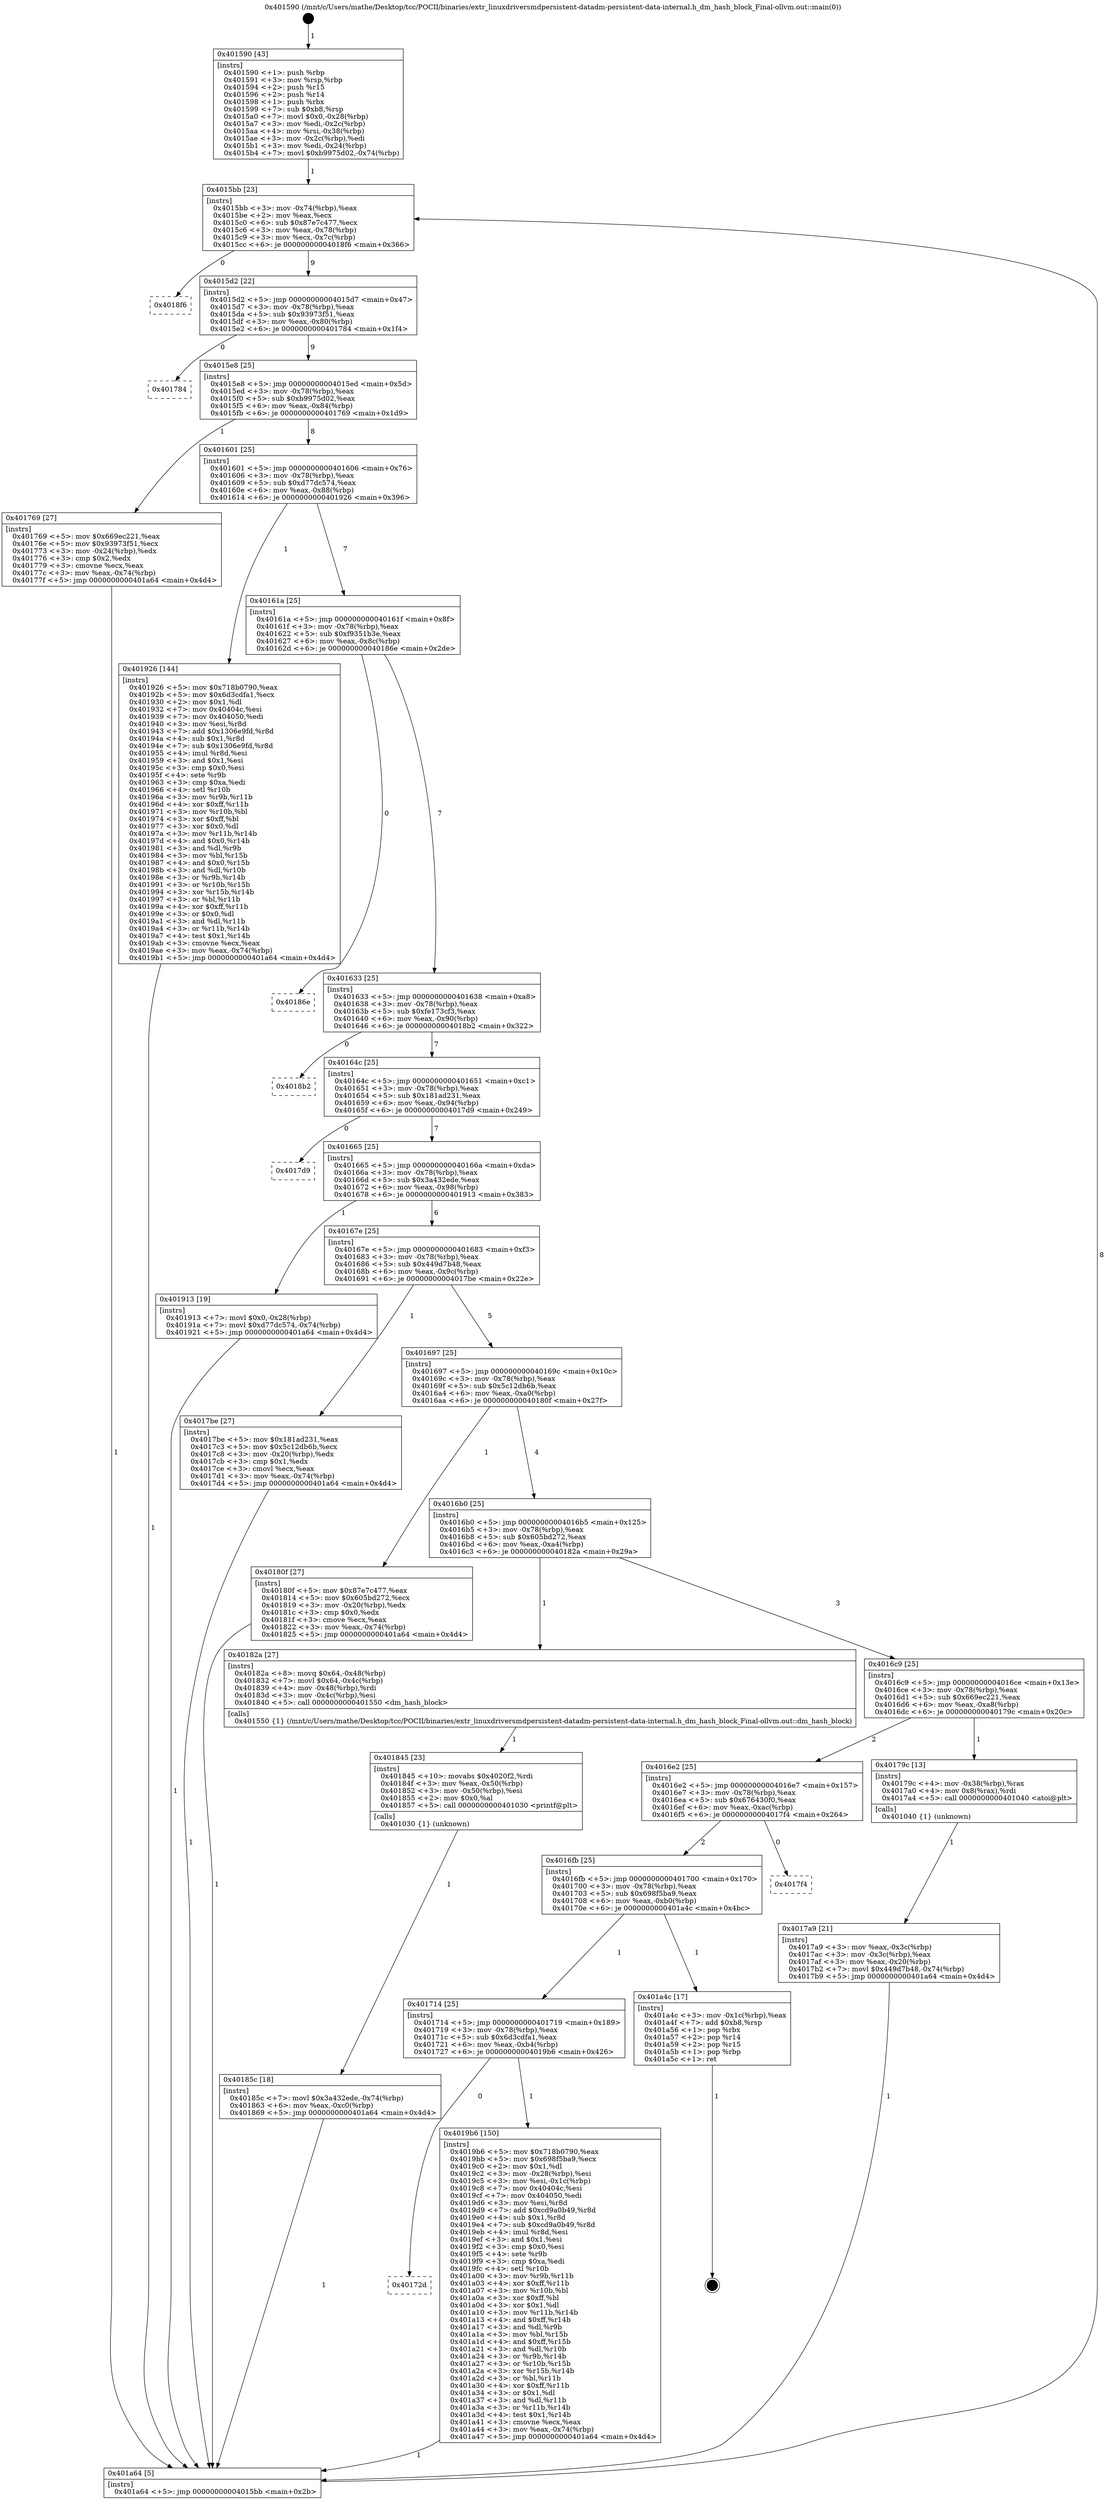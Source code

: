 digraph "0x401590" {
  label = "0x401590 (/mnt/c/Users/mathe/Desktop/tcc/POCII/binaries/extr_linuxdriversmdpersistent-datadm-persistent-data-internal.h_dm_hash_block_Final-ollvm.out::main(0))"
  labelloc = "t"
  node[shape=record]

  Entry [label="",width=0.3,height=0.3,shape=circle,fillcolor=black,style=filled]
  "0x4015bb" [label="{
     0x4015bb [23]\l
     | [instrs]\l
     &nbsp;&nbsp;0x4015bb \<+3\>: mov -0x74(%rbp),%eax\l
     &nbsp;&nbsp;0x4015be \<+2\>: mov %eax,%ecx\l
     &nbsp;&nbsp;0x4015c0 \<+6\>: sub $0x87e7c477,%ecx\l
     &nbsp;&nbsp;0x4015c6 \<+3\>: mov %eax,-0x78(%rbp)\l
     &nbsp;&nbsp;0x4015c9 \<+3\>: mov %ecx,-0x7c(%rbp)\l
     &nbsp;&nbsp;0x4015cc \<+6\>: je 00000000004018f6 \<main+0x366\>\l
  }"]
  "0x4018f6" [label="{
     0x4018f6\l
  }", style=dashed]
  "0x4015d2" [label="{
     0x4015d2 [22]\l
     | [instrs]\l
     &nbsp;&nbsp;0x4015d2 \<+5\>: jmp 00000000004015d7 \<main+0x47\>\l
     &nbsp;&nbsp;0x4015d7 \<+3\>: mov -0x78(%rbp),%eax\l
     &nbsp;&nbsp;0x4015da \<+5\>: sub $0x93973f51,%eax\l
     &nbsp;&nbsp;0x4015df \<+3\>: mov %eax,-0x80(%rbp)\l
     &nbsp;&nbsp;0x4015e2 \<+6\>: je 0000000000401784 \<main+0x1f4\>\l
  }"]
  Exit [label="",width=0.3,height=0.3,shape=circle,fillcolor=black,style=filled,peripheries=2]
  "0x401784" [label="{
     0x401784\l
  }", style=dashed]
  "0x4015e8" [label="{
     0x4015e8 [25]\l
     | [instrs]\l
     &nbsp;&nbsp;0x4015e8 \<+5\>: jmp 00000000004015ed \<main+0x5d\>\l
     &nbsp;&nbsp;0x4015ed \<+3\>: mov -0x78(%rbp),%eax\l
     &nbsp;&nbsp;0x4015f0 \<+5\>: sub $0xb9975d02,%eax\l
     &nbsp;&nbsp;0x4015f5 \<+6\>: mov %eax,-0x84(%rbp)\l
     &nbsp;&nbsp;0x4015fb \<+6\>: je 0000000000401769 \<main+0x1d9\>\l
  }"]
  "0x40172d" [label="{
     0x40172d\l
  }", style=dashed]
  "0x401769" [label="{
     0x401769 [27]\l
     | [instrs]\l
     &nbsp;&nbsp;0x401769 \<+5\>: mov $0x669ec221,%eax\l
     &nbsp;&nbsp;0x40176e \<+5\>: mov $0x93973f51,%ecx\l
     &nbsp;&nbsp;0x401773 \<+3\>: mov -0x24(%rbp),%edx\l
     &nbsp;&nbsp;0x401776 \<+3\>: cmp $0x2,%edx\l
     &nbsp;&nbsp;0x401779 \<+3\>: cmovne %ecx,%eax\l
     &nbsp;&nbsp;0x40177c \<+3\>: mov %eax,-0x74(%rbp)\l
     &nbsp;&nbsp;0x40177f \<+5\>: jmp 0000000000401a64 \<main+0x4d4\>\l
  }"]
  "0x401601" [label="{
     0x401601 [25]\l
     | [instrs]\l
     &nbsp;&nbsp;0x401601 \<+5\>: jmp 0000000000401606 \<main+0x76\>\l
     &nbsp;&nbsp;0x401606 \<+3\>: mov -0x78(%rbp),%eax\l
     &nbsp;&nbsp;0x401609 \<+5\>: sub $0xd77dc574,%eax\l
     &nbsp;&nbsp;0x40160e \<+6\>: mov %eax,-0x88(%rbp)\l
     &nbsp;&nbsp;0x401614 \<+6\>: je 0000000000401926 \<main+0x396\>\l
  }"]
  "0x401a64" [label="{
     0x401a64 [5]\l
     | [instrs]\l
     &nbsp;&nbsp;0x401a64 \<+5\>: jmp 00000000004015bb \<main+0x2b\>\l
  }"]
  "0x401590" [label="{
     0x401590 [43]\l
     | [instrs]\l
     &nbsp;&nbsp;0x401590 \<+1\>: push %rbp\l
     &nbsp;&nbsp;0x401591 \<+3\>: mov %rsp,%rbp\l
     &nbsp;&nbsp;0x401594 \<+2\>: push %r15\l
     &nbsp;&nbsp;0x401596 \<+2\>: push %r14\l
     &nbsp;&nbsp;0x401598 \<+1\>: push %rbx\l
     &nbsp;&nbsp;0x401599 \<+7\>: sub $0xb8,%rsp\l
     &nbsp;&nbsp;0x4015a0 \<+7\>: movl $0x0,-0x28(%rbp)\l
     &nbsp;&nbsp;0x4015a7 \<+3\>: mov %edi,-0x2c(%rbp)\l
     &nbsp;&nbsp;0x4015aa \<+4\>: mov %rsi,-0x38(%rbp)\l
     &nbsp;&nbsp;0x4015ae \<+3\>: mov -0x2c(%rbp),%edi\l
     &nbsp;&nbsp;0x4015b1 \<+3\>: mov %edi,-0x24(%rbp)\l
     &nbsp;&nbsp;0x4015b4 \<+7\>: movl $0xb9975d02,-0x74(%rbp)\l
  }"]
  "0x4019b6" [label="{
     0x4019b6 [150]\l
     | [instrs]\l
     &nbsp;&nbsp;0x4019b6 \<+5\>: mov $0x718b0790,%eax\l
     &nbsp;&nbsp;0x4019bb \<+5\>: mov $0x698f5ba9,%ecx\l
     &nbsp;&nbsp;0x4019c0 \<+2\>: mov $0x1,%dl\l
     &nbsp;&nbsp;0x4019c2 \<+3\>: mov -0x28(%rbp),%esi\l
     &nbsp;&nbsp;0x4019c5 \<+3\>: mov %esi,-0x1c(%rbp)\l
     &nbsp;&nbsp;0x4019c8 \<+7\>: mov 0x40404c,%esi\l
     &nbsp;&nbsp;0x4019cf \<+7\>: mov 0x404050,%edi\l
     &nbsp;&nbsp;0x4019d6 \<+3\>: mov %esi,%r8d\l
     &nbsp;&nbsp;0x4019d9 \<+7\>: add $0xcd9a0b49,%r8d\l
     &nbsp;&nbsp;0x4019e0 \<+4\>: sub $0x1,%r8d\l
     &nbsp;&nbsp;0x4019e4 \<+7\>: sub $0xcd9a0b49,%r8d\l
     &nbsp;&nbsp;0x4019eb \<+4\>: imul %r8d,%esi\l
     &nbsp;&nbsp;0x4019ef \<+3\>: and $0x1,%esi\l
     &nbsp;&nbsp;0x4019f2 \<+3\>: cmp $0x0,%esi\l
     &nbsp;&nbsp;0x4019f5 \<+4\>: sete %r9b\l
     &nbsp;&nbsp;0x4019f9 \<+3\>: cmp $0xa,%edi\l
     &nbsp;&nbsp;0x4019fc \<+4\>: setl %r10b\l
     &nbsp;&nbsp;0x401a00 \<+3\>: mov %r9b,%r11b\l
     &nbsp;&nbsp;0x401a03 \<+4\>: xor $0xff,%r11b\l
     &nbsp;&nbsp;0x401a07 \<+3\>: mov %r10b,%bl\l
     &nbsp;&nbsp;0x401a0a \<+3\>: xor $0xff,%bl\l
     &nbsp;&nbsp;0x401a0d \<+3\>: xor $0x1,%dl\l
     &nbsp;&nbsp;0x401a10 \<+3\>: mov %r11b,%r14b\l
     &nbsp;&nbsp;0x401a13 \<+4\>: and $0xff,%r14b\l
     &nbsp;&nbsp;0x401a17 \<+3\>: and %dl,%r9b\l
     &nbsp;&nbsp;0x401a1a \<+3\>: mov %bl,%r15b\l
     &nbsp;&nbsp;0x401a1d \<+4\>: and $0xff,%r15b\l
     &nbsp;&nbsp;0x401a21 \<+3\>: and %dl,%r10b\l
     &nbsp;&nbsp;0x401a24 \<+3\>: or %r9b,%r14b\l
     &nbsp;&nbsp;0x401a27 \<+3\>: or %r10b,%r15b\l
     &nbsp;&nbsp;0x401a2a \<+3\>: xor %r15b,%r14b\l
     &nbsp;&nbsp;0x401a2d \<+3\>: or %bl,%r11b\l
     &nbsp;&nbsp;0x401a30 \<+4\>: xor $0xff,%r11b\l
     &nbsp;&nbsp;0x401a34 \<+3\>: or $0x1,%dl\l
     &nbsp;&nbsp;0x401a37 \<+3\>: and %dl,%r11b\l
     &nbsp;&nbsp;0x401a3a \<+3\>: or %r11b,%r14b\l
     &nbsp;&nbsp;0x401a3d \<+4\>: test $0x1,%r14b\l
     &nbsp;&nbsp;0x401a41 \<+3\>: cmovne %ecx,%eax\l
     &nbsp;&nbsp;0x401a44 \<+3\>: mov %eax,-0x74(%rbp)\l
     &nbsp;&nbsp;0x401a47 \<+5\>: jmp 0000000000401a64 \<main+0x4d4\>\l
  }"]
  "0x401926" [label="{
     0x401926 [144]\l
     | [instrs]\l
     &nbsp;&nbsp;0x401926 \<+5\>: mov $0x718b0790,%eax\l
     &nbsp;&nbsp;0x40192b \<+5\>: mov $0x6d3cdfa1,%ecx\l
     &nbsp;&nbsp;0x401930 \<+2\>: mov $0x1,%dl\l
     &nbsp;&nbsp;0x401932 \<+7\>: mov 0x40404c,%esi\l
     &nbsp;&nbsp;0x401939 \<+7\>: mov 0x404050,%edi\l
     &nbsp;&nbsp;0x401940 \<+3\>: mov %esi,%r8d\l
     &nbsp;&nbsp;0x401943 \<+7\>: add $0x1306e9fd,%r8d\l
     &nbsp;&nbsp;0x40194a \<+4\>: sub $0x1,%r8d\l
     &nbsp;&nbsp;0x40194e \<+7\>: sub $0x1306e9fd,%r8d\l
     &nbsp;&nbsp;0x401955 \<+4\>: imul %r8d,%esi\l
     &nbsp;&nbsp;0x401959 \<+3\>: and $0x1,%esi\l
     &nbsp;&nbsp;0x40195c \<+3\>: cmp $0x0,%esi\l
     &nbsp;&nbsp;0x40195f \<+4\>: sete %r9b\l
     &nbsp;&nbsp;0x401963 \<+3\>: cmp $0xa,%edi\l
     &nbsp;&nbsp;0x401966 \<+4\>: setl %r10b\l
     &nbsp;&nbsp;0x40196a \<+3\>: mov %r9b,%r11b\l
     &nbsp;&nbsp;0x40196d \<+4\>: xor $0xff,%r11b\l
     &nbsp;&nbsp;0x401971 \<+3\>: mov %r10b,%bl\l
     &nbsp;&nbsp;0x401974 \<+3\>: xor $0xff,%bl\l
     &nbsp;&nbsp;0x401977 \<+3\>: xor $0x0,%dl\l
     &nbsp;&nbsp;0x40197a \<+3\>: mov %r11b,%r14b\l
     &nbsp;&nbsp;0x40197d \<+4\>: and $0x0,%r14b\l
     &nbsp;&nbsp;0x401981 \<+3\>: and %dl,%r9b\l
     &nbsp;&nbsp;0x401984 \<+3\>: mov %bl,%r15b\l
     &nbsp;&nbsp;0x401987 \<+4\>: and $0x0,%r15b\l
     &nbsp;&nbsp;0x40198b \<+3\>: and %dl,%r10b\l
     &nbsp;&nbsp;0x40198e \<+3\>: or %r9b,%r14b\l
     &nbsp;&nbsp;0x401991 \<+3\>: or %r10b,%r15b\l
     &nbsp;&nbsp;0x401994 \<+3\>: xor %r15b,%r14b\l
     &nbsp;&nbsp;0x401997 \<+3\>: or %bl,%r11b\l
     &nbsp;&nbsp;0x40199a \<+4\>: xor $0xff,%r11b\l
     &nbsp;&nbsp;0x40199e \<+3\>: or $0x0,%dl\l
     &nbsp;&nbsp;0x4019a1 \<+3\>: and %dl,%r11b\l
     &nbsp;&nbsp;0x4019a4 \<+3\>: or %r11b,%r14b\l
     &nbsp;&nbsp;0x4019a7 \<+4\>: test $0x1,%r14b\l
     &nbsp;&nbsp;0x4019ab \<+3\>: cmovne %ecx,%eax\l
     &nbsp;&nbsp;0x4019ae \<+3\>: mov %eax,-0x74(%rbp)\l
     &nbsp;&nbsp;0x4019b1 \<+5\>: jmp 0000000000401a64 \<main+0x4d4\>\l
  }"]
  "0x40161a" [label="{
     0x40161a [25]\l
     | [instrs]\l
     &nbsp;&nbsp;0x40161a \<+5\>: jmp 000000000040161f \<main+0x8f\>\l
     &nbsp;&nbsp;0x40161f \<+3\>: mov -0x78(%rbp),%eax\l
     &nbsp;&nbsp;0x401622 \<+5\>: sub $0xf9351b3e,%eax\l
     &nbsp;&nbsp;0x401627 \<+6\>: mov %eax,-0x8c(%rbp)\l
     &nbsp;&nbsp;0x40162d \<+6\>: je 000000000040186e \<main+0x2de\>\l
  }"]
  "0x401714" [label="{
     0x401714 [25]\l
     | [instrs]\l
     &nbsp;&nbsp;0x401714 \<+5\>: jmp 0000000000401719 \<main+0x189\>\l
     &nbsp;&nbsp;0x401719 \<+3\>: mov -0x78(%rbp),%eax\l
     &nbsp;&nbsp;0x40171c \<+5\>: sub $0x6d3cdfa1,%eax\l
     &nbsp;&nbsp;0x401721 \<+6\>: mov %eax,-0xb4(%rbp)\l
     &nbsp;&nbsp;0x401727 \<+6\>: je 00000000004019b6 \<main+0x426\>\l
  }"]
  "0x40186e" [label="{
     0x40186e\l
  }", style=dashed]
  "0x401633" [label="{
     0x401633 [25]\l
     | [instrs]\l
     &nbsp;&nbsp;0x401633 \<+5\>: jmp 0000000000401638 \<main+0xa8\>\l
     &nbsp;&nbsp;0x401638 \<+3\>: mov -0x78(%rbp),%eax\l
     &nbsp;&nbsp;0x40163b \<+5\>: sub $0xfe173cf3,%eax\l
     &nbsp;&nbsp;0x401640 \<+6\>: mov %eax,-0x90(%rbp)\l
     &nbsp;&nbsp;0x401646 \<+6\>: je 00000000004018b2 \<main+0x322\>\l
  }"]
  "0x401a4c" [label="{
     0x401a4c [17]\l
     | [instrs]\l
     &nbsp;&nbsp;0x401a4c \<+3\>: mov -0x1c(%rbp),%eax\l
     &nbsp;&nbsp;0x401a4f \<+7\>: add $0xb8,%rsp\l
     &nbsp;&nbsp;0x401a56 \<+1\>: pop %rbx\l
     &nbsp;&nbsp;0x401a57 \<+2\>: pop %r14\l
     &nbsp;&nbsp;0x401a59 \<+2\>: pop %r15\l
     &nbsp;&nbsp;0x401a5b \<+1\>: pop %rbp\l
     &nbsp;&nbsp;0x401a5c \<+1\>: ret\l
  }"]
  "0x4018b2" [label="{
     0x4018b2\l
  }", style=dashed]
  "0x40164c" [label="{
     0x40164c [25]\l
     | [instrs]\l
     &nbsp;&nbsp;0x40164c \<+5\>: jmp 0000000000401651 \<main+0xc1\>\l
     &nbsp;&nbsp;0x401651 \<+3\>: mov -0x78(%rbp),%eax\l
     &nbsp;&nbsp;0x401654 \<+5\>: sub $0x181ad231,%eax\l
     &nbsp;&nbsp;0x401659 \<+6\>: mov %eax,-0x94(%rbp)\l
     &nbsp;&nbsp;0x40165f \<+6\>: je 00000000004017d9 \<main+0x249\>\l
  }"]
  "0x4016fb" [label="{
     0x4016fb [25]\l
     | [instrs]\l
     &nbsp;&nbsp;0x4016fb \<+5\>: jmp 0000000000401700 \<main+0x170\>\l
     &nbsp;&nbsp;0x401700 \<+3\>: mov -0x78(%rbp),%eax\l
     &nbsp;&nbsp;0x401703 \<+5\>: sub $0x698f5ba9,%eax\l
     &nbsp;&nbsp;0x401708 \<+6\>: mov %eax,-0xb0(%rbp)\l
     &nbsp;&nbsp;0x40170e \<+6\>: je 0000000000401a4c \<main+0x4bc\>\l
  }"]
  "0x4017d9" [label="{
     0x4017d9\l
  }", style=dashed]
  "0x401665" [label="{
     0x401665 [25]\l
     | [instrs]\l
     &nbsp;&nbsp;0x401665 \<+5\>: jmp 000000000040166a \<main+0xda\>\l
     &nbsp;&nbsp;0x40166a \<+3\>: mov -0x78(%rbp),%eax\l
     &nbsp;&nbsp;0x40166d \<+5\>: sub $0x3a432ede,%eax\l
     &nbsp;&nbsp;0x401672 \<+6\>: mov %eax,-0x98(%rbp)\l
     &nbsp;&nbsp;0x401678 \<+6\>: je 0000000000401913 \<main+0x383\>\l
  }"]
  "0x4017f4" [label="{
     0x4017f4\l
  }", style=dashed]
  "0x401913" [label="{
     0x401913 [19]\l
     | [instrs]\l
     &nbsp;&nbsp;0x401913 \<+7\>: movl $0x0,-0x28(%rbp)\l
     &nbsp;&nbsp;0x40191a \<+7\>: movl $0xd77dc574,-0x74(%rbp)\l
     &nbsp;&nbsp;0x401921 \<+5\>: jmp 0000000000401a64 \<main+0x4d4\>\l
  }"]
  "0x40167e" [label="{
     0x40167e [25]\l
     | [instrs]\l
     &nbsp;&nbsp;0x40167e \<+5\>: jmp 0000000000401683 \<main+0xf3\>\l
     &nbsp;&nbsp;0x401683 \<+3\>: mov -0x78(%rbp),%eax\l
     &nbsp;&nbsp;0x401686 \<+5\>: sub $0x449d7b48,%eax\l
     &nbsp;&nbsp;0x40168b \<+6\>: mov %eax,-0x9c(%rbp)\l
     &nbsp;&nbsp;0x401691 \<+6\>: je 00000000004017be \<main+0x22e\>\l
  }"]
  "0x40185c" [label="{
     0x40185c [18]\l
     | [instrs]\l
     &nbsp;&nbsp;0x40185c \<+7\>: movl $0x3a432ede,-0x74(%rbp)\l
     &nbsp;&nbsp;0x401863 \<+6\>: mov %eax,-0xc0(%rbp)\l
     &nbsp;&nbsp;0x401869 \<+5\>: jmp 0000000000401a64 \<main+0x4d4\>\l
  }"]
  "0x4017be" [label="{
     0x4017be [27]\l
     | [instrs]\l
     &nbsp;&nbsp;0x4017be \<+5\>: mov $0x181ad231,%eax\l
     &nbsp;&nbsp;0x4017c3 \<+5\>: mov $0x5c12db6b,%ecx\l
     &nbsp;&nbsp;0x4017c8 \<+3\>: mov -0x20(%rbp),%edx\l
     &nbsp;&nbsp;0x4017cb \<+3\>: cmp $0x1,%edx\l
     &nbsp;&nbsp;0x4017ce \<+3\>: cmovl %ecx,%eax\l
     &nbsp;&nbsp;0x4017d1 \<+3\>: mov %eax,-0x74(%rbp)\l
     &nbsp;&nbsp;0x4017d4 \<+5\>: jmp 0000000000401a64 \<main+0x4d4\>\l
  }"]
  "0x401697" [label="{
     0x401697 [25]\l
     | [instrs]\l
     &nbsp;&nbsp;0x401697 \<+5\>: jmp 000000000040169c \<main+0x10c\>\l
     &nbsp;&nbsp;0x40169c \<+3\>: mov -0x78(%rbp),%eax\l
     &nbsp;&nbsp;0x40169f \<+5\>: sub $0x5c12db6b,%eax\l
     &nbsp;&nbsp;0x4016a4 \<+6\>: mov %eax,-0xa0(%rbp)\l
     &nbsp;&nbsp;0x4016aa \<+6\>: je 000000000040180f \<main+0x27f\>\l
  }"]
  "0x401845" [label="{
     0x401845 [23]\l
     | [instrs]\l
     &nbsp;&nbsp;0x401845 \<+10\>: movabs $0x4020f2,%rdi\l
     &nbsp;&nbsp;0x40184f \<+3\>: mov %eax,-0x50(%rbp)\l
     &nbsp;&nbsp;0x401852 \<+3\>: mov -0x50(%rbp),%esi\l
     &nbsp;&nbsp;0x401855 \<+2\>: mov $0x0,%al\l
     &nbsp;&nbsp;0x401857 \<+5\>: call 0000000000401030 \<printf@plt\>\l
     | [calls]\l
     &nbsp;&nbsp;0x401030 \{1\} (unknown)\l
  }"]
  "0x40180f" [label="{
     0x40180f [27]\l
     | [instrs]\l
     &nbsp;&nbsp;0x40180f \<+5\>: mov $0x87e7c477,%eax\l
     &nbsp;&nbsp;0x401814 \<+5\>: mov $0x605bd272,%ecx\l
     &nbsp;&nbsp;0x401819 \<+3\>: mov -0x20(%rbp),%edx\l
     &nbsp;&nbsp;0x40181c \<+3\>: cmp $0x0,%edx\l
     &nbsp;&nbsp;0x40181f \<+3\>: cmove %ecx,%eax\l
     &nbsp;&nbsp;0x401822 \<+3\>: mov %eax,-0x74(%rbp)\l
     &nbsp;&nbsp;0x401825 \<+5\>: jmp 0000000000401a64 \<main+0x4d4\>\l
  }"]
  "0x4016b0" [label="{
     0x4016b0 [25]\l
     | [instrs]\l
     &nbsp;&nbsp;0x4016b0 \<+5\>: jmp 00000000004016b5 \<main+0x125\>\l
     &nbsp;&nbsp;0x4016b5 \<+3\>: mov -0x78(%rbp),%eax\l
     &nbsp;&nbsp;0x4016b8 \<+5\>: sub $0x605bd272,%eax\l
     &nbsp;&nbsp;0x4016bd \<+6\>: mov %eax,-0xa4(%rbp)\l
     &nbsp;&nbsp;0x4016c3 \<+6\>: je 000000000040182a \<main+0x29a\>\l
  }"]
  "0x4017a9" [label="{
     0x4017a9 [21]\l
     | [instrs]\l
     &nbsp;&nbsp;0x4017a9 \<+3\>: mov %eax,-0x3c(%rbp)\l
     &nbsp;&nbsp;0x4017ac \<+3\>: mov -0x3c(%rbp),%eax\l
     &nbsp;&nbsp;0x4017af \<+3\>: mov %eax,-0x20(%rbp)\l
     &nbsp;&nbsp;0x4017b2 \<+7\>: movl $0x449d7b48,-0x74(%rbp)\l
     &nbsp;&nbsp;0x4017b9 \<+5\>: jmp 0000000000401a64 \<main+0x4d4\>\l
  }"]
  "0x40182a" [label="{
     0x40182a [27]\l
     | [instrs]\l
     &nbsp;&nbsp;0x40182a \<+8\>: movq $0x64,-0x48(%rbp)\l
     &nbsp;&nbsp;0x401832 \<+7\>: movl $0x64,-0x4c(%rbp)\l
     &nbsp;&nbsp;0x401839 \<+4\>: mov -0x48(%rbp),%rdi\l
     &nbsp;&nbsp;0x40183d \<+3\>: mov -0x4c(%rbp),%esi\l
     &nbsp;&nbsp;0x401840 \<+5\>: call 0000000000401550 \<dm_hash_block\>\l
     | [calls]\l
     &nbsp;&nbsp;0x401550 \{1\} (/mnt/c/Users/mathe/Desktop/tcc/POCII/binaries/extr_linuxdriversmdpersistent-datadm-persistent-data-internal.h_dm_hash_block_Final-ollvm.out::dm_hash_block)\l
  }"]
  "0x4016c9" [label="{
     0x4016c9 [25]\l
     | [instrs]\l
     &nbsp;&nbsp;0x4016c9 \<+5\>: jmp 00000000004016ce \<main+0x13e\>\l
     &nbsp;&nbsp;0x4016ce \<+3\>: mov -0x78(%rbp),%eax\l
     &nbsp;&nbsp;0x4016d1 \<+5\>: sub $0x669ec221,%eax\l
     &nbsp;&nbsp;0x4016d6 \<+6\>: mov %eax,-0xa8(%rbp)\l
     &nbsp;&nbsp;0x4016dc \<+6\>: je 000000000040179c \<main+0x20c\>\l
  }"]
  "0x4016e2" [label="{
     0x4016e2 [25]\l
     | [instrs]\l
     &nbsp;&nbsp;0x4016e2 \<+5\>: jmp 00000000004016e7 \<main+0x157\>\l
     &nbsp;&nbsp;0x4016e7 \<+3\>: mov -0x78(%rbp),%eax\l
     &nbsp;&nbsp;0x4016ea \<+5\>: sub $0x676430f0,%eax\l
     &nbsp;&nbsp;0x4016ef \<+6\>: mov %eax,-0xac(%rbp)\l
     &nbsp;&nbsp;0x4016f5 \<+6\>: je 00000000004017f4 \<main+0x264\>\l
  }"]
  "0x40179c" [label="{
     0x40179c [13]\l
     | [instrs]\l
     &nbsp;&nbsp;0x40179c \<+4\>: mov -0x38(%rbp),%rax\l
     &nbsp;&nbsp;0x4017a0 \<+4\>: mov 0x8(%rax),%rdi\l
     &nbsp;&nbsp;0x4017a4 \<+5\>: call 0000000000401040 \<atoi@plt\>\l
     | [calls]\l
     &nbsp;&nbsp;0x401040 \{1\} (unknown)\l
  }"]
  Entry -> "0x401590" [label=" 1"]
  "0x4015bb" -> "0x4018f6" [label=" 0"]
  "0x4015bb" -> "0x4015d2" [label=" 9"]
  "0x401a4c" -> Exit [label=" 1"]
  "0x4015d2" -> "0x401784" [label=" 0"]
  "0x4015d2" -> "0x4015e8" [label=" 9"]
  "0x4019b6" -> "0x401a64" [label=" 1"]
  "0x4015e8" -> "0x401769" [label=" 1"]
  "0x4015e8" -> "0x401601" [label=" 8"]
  "0x401769" -> "0x401a64" [label=" 1"]
  "0x401590" -> "0x4015bb" [label=" 1"]
  "0x401a64" -> "0x4015bb" [label=" 8"]
  "0x401714" -> "0x40172d" [label=" 0"]
  "0x401601" -> "0x401926" [label=" 1"]
  "0x401601" -> "0x40161a" [label=" 7"]
  "0x401714" -> "0x4019b6" [label=" 1"]
  "0x40161a" -> "0x40186e" [label=" 0"]
  "0x40161a" -> "0x401633" [label=" 7"]
  "0x4016fb" -> "0x401714" [label=" 1"]
  "0x401633" -> "0x4018b2" [label=" 0"]
  "0x401633" -> "0x40164c" [label=" 7"]
  "0x4016fb" -> "0x401a4c" [label=" 1"]
  "0x40164c" -> "0x4017d9" [label=" 0"]
  "0x40164c" -> "0x401665" [label=" 7"]
  "0x4016e2" -> "0x4016fb" [label=" 2"]
  "0x401665" -> "0x401913" [label=" 1"]
  "0x401665" -> "0x40167e" [label=" 6"]
  "0x4016e2" -> "0x4017f4" [label=" 0"]
  "0x40167e" -> "0x4017be" [label=" 1"]
  "0x40167e" -> "0x401697" [label=" 5"]
  "0x401926" -> "0x401a64" [label=" 1"]
  "0x401697" -> "0x40180f" [label=" 1"]
  "0x401697" -> "0x4016b0" [label=" 4"]
  "0x401913" -> "0x401a64" [label=" 1"]
  "0x4016b0" -> "0x40182a" [label=" 1"]
  "0x4016b0" -> "0x4016c9" [label=" 3"]
  "0x40185c" -> "0x401a64" [label=" 1"]
  "0x4016c9" -> "0x40179c" [label=" 1"]
  "0x4016c9" -> "0x4016e2" [label=" 2"]
  "0x40179c" -> "0x4017a9" [label=" 1"]
  "0x4017a9" -> "0x401a64" [label=" 1"]
  "0x4017be" -> "0x401a64" [label=" 1"]
  "0x40180f" -> "0x401a64" [label=" 1"]
  "0x40182a" -> "0x401845" [label=" 1"]
  "0x401845" -> "0x40185c" [label=" 1"]
}

